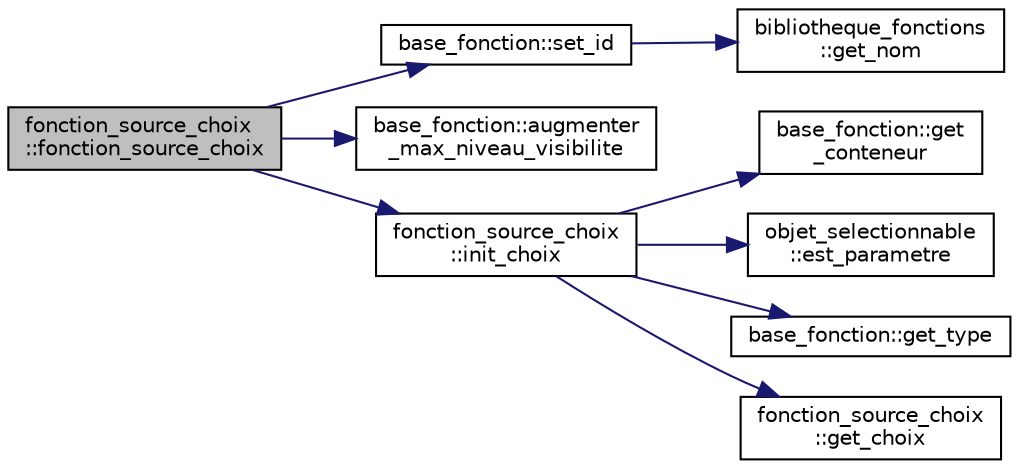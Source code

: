 digraph "fonction_source_choix::fonction_source_choix"
{
  edge [fontname="Helvetica",fontsize="10",labelfontname="Helvetica",labelfontsize="10"];
  node [fontname="Helvetica",fontsize="10",shape=record];
  rankdir="LR";
  Node0 [label="fonction_source_choix\l::fonction_source_choix",height=0.2,width=0.4,color="black", fillcolor="grey75", style="filled", fontcolor="black"];
  Node0 -> Node1 [color="midnightblue",fontsize="10",style="solid",fontname="Helvetica"];
  Node1 [label="base_fonction::set_id",height=0.2,width=0.4,color="black", fillcolor="white", style="filled",URL="$classbase__fonction.html#a4d7a7d067af71e0c5e9ec7d6188ac9d1",tooltip="Initialise l&#39;identifiant de la fonction. "];
  Node1 -> Node2 [color="midnightblue",fontsize="10",style="solid",fontname="Helvetica"];
  Node2 [label="bibliotheque_fonctions\l::get_nom",height=0.2,width=0.4,color="black", fillcolor="white", style="filled",URL="$classbibliotheque__fonctions.html#ac8c035960c49cdf0fe7437b82739154e",tooltip="Retourne le nom pour un type de fonction donné. "];
  Node0 -> Node3 [color="midnightblue",fontsize="10",style="solid",fontname="Helvetica"];
  Node3 [label="base_fonction::augmenter\l_max_niveau_visibilite",height=0.2,width=0.4,color="black", fillcolor="white", style="filled",URL="$classbase__fonction.html#a51c4b5f512a0ae9b12c5fe55806f57d8",tooltip="Augmente le niveau maximum de visibilité de la fonction. "];
  Node0 -> Node4 [color="midnightblue",fontsize="10",style="solid",fontname="Helvetica"];
  Node4 [label="fonction_source_choix\l::init_choix",height=0.2,width=0.4,color="black", fillcolor="white", style="filled",URL="$classfonction__source__choix.html#acc19ca2c53f4c682d701864abdc14132",tooltip="Initilialise les choix. "];
  Node4 -> Node5 [color="midnightblue",fontsize="10",style="solid",fontname="Helvetica"];
  Node5 [label="base_fonction::get\l_conteneur",height=0.2,width=0.4,color="black", fillcolor="white", style="filled",URL="$classbase__fonction.html#a3ae15ad4fd18fed8252fe6d10ca17d23",tooltip="Accesseur sur le conteneur de la fonction. "];
  Node4 -> Node6 [color="midnightblue",fontsize="10",style="solid",fontname="Helvetica"];
  Node6 [label="objet_selectionnable\l::est_parametre",height=0.2,width=0.4,color="black", fillcolor="white", style="filled",URL="$classobjet__selectionnable.html#a2d06c9e229e16a40d0649fb02d4de235",tooltip="Indique si l&#39;objet est un paramètre. "];
  Node4 -> Node7 [color="midnightblue",fontsize="10",style="solid",fontname="Helvetica"];
  Node7 [label="base_fonction::get_type",height=0.2,width=0.4,color="black", fillcolor="white", style="filled",URL="$classbase__fonction.html#a8ed620b54f5ef377c2593952eafd6ad9",tooltip="Accesseur du type de la fonction. "];
  Node4 -> Node8 [color="midnightblue",fontsize="10",style="solid",fontname="Helvetica"];
  Node8 [label="fonction_source_choix\l::get_choix",height=0.2,width=0.4,color="black", fillcolor="white", style="filled",URL="$classfonction__source__choix.html#a4f88484516d59f61c4ce7cb0a2c18c2f",tooltip="Accesseurs des choix possibles. "];
}
